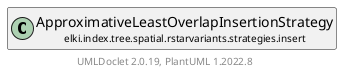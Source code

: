 @startuml
    remove .*\.(Instance|Par|Parameterizer|Factory)$
    set namespaceSeparator none
    hide empty fields
    hide empty methods

    class "<size:14>ApproximativeLeastOverlapInsertionStrategy.Par\n<size:10>elki.index.tree.spatial.rstarvariants.strategies.insert" as elki.index.tree.spatial.rstarvariants.strategies.insert.ApproximativeLeastOverlapInsertionStrategy.Par [[ApproximativeLeastOverlapInsertionStrategy.Par.html]] {
        {static} +INSERTION_CANDIDATES_ID: OptionID
        ~numCandidates: int
        +configure(Parameterization): void
        +make(): ApproximativeLeastOverlapInsertionStrategy
    }

    interface "<size:14>Parameterizer\n<size:10>elki.utilities.optionhandling" as elki.utilities.optionhandling.Parameterizer [[../../../../../../utilities/optionhandling/Parameterizer.html]] {
        {abstract} +make(): Object
    }
    class "<size:14>ApproximativeLeastOverlapInsertionStrategy\n<size:10>elki.index.tree.spatial.rstarvariants.strategies.insert" as elki.index.tree.spatial.rstarvariants.strategies.insert.ApproximativeLeastOverlapInsertionStrategy [[ApproximativeLeastOverlapInsertionStrategy.html]]

    elki.utilities.optionhandling.Parameterizer <|.. elki.index.tree.spatial.rstarvariants.strategies.insert.ApproximativeLeastOverlapInsertionStrategy.Par
    elki.index.tree.spatial.rstarvariants.strategies.insert.ApproximativeLeastOverlapInsertionStrategy +-- elki.index.tree.spatial.rstarvariants.strategies.insert.ApproximativeLeastOverlapInsertionStrategy.Par

    center footer UMLDoclet 2.0.19, PlantUML 1.2022.8
@enduml
